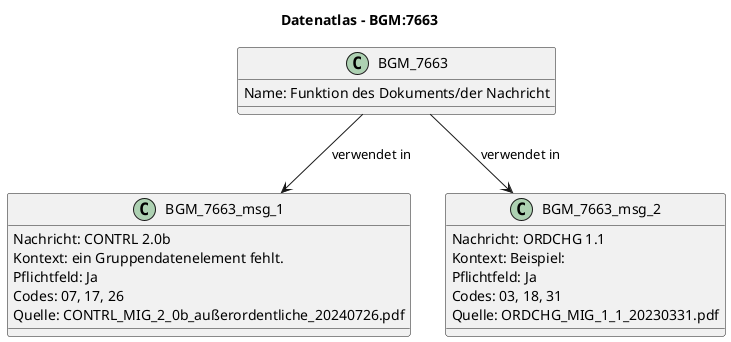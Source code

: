 @startuml
title Datenatlas – BGM:7663
class BGM_7663 {
  Name: Funktion des Dokuments/der Nachricht
}
class BGM_7663_msg_1 {
  Nachricht: CONTRL 2.0b
  Kontext: ein Gruppendatenelement fehlt.
  Pflichtfeld: Ja
  Codes: 07, 17, 26
  Quelle: CONTRL_MIG_2_0b_außerordentliche_20240726.pdf
}
BGM_7663 --> BGM_7663_msg_1 : verwendet in
class BGM_7663_msg_2 {
  Nachricht: ORDCHG 1.1
  Kontext: Beispiel:
  Pflichtfeld: Ja
  Codes: 03, 18, 31
  Quelle: ORDCHG_MIG_1_1_20230331.pdf
}
BGM_7663 --> BGM_7663_msg_2 : verwendet in
@enduml